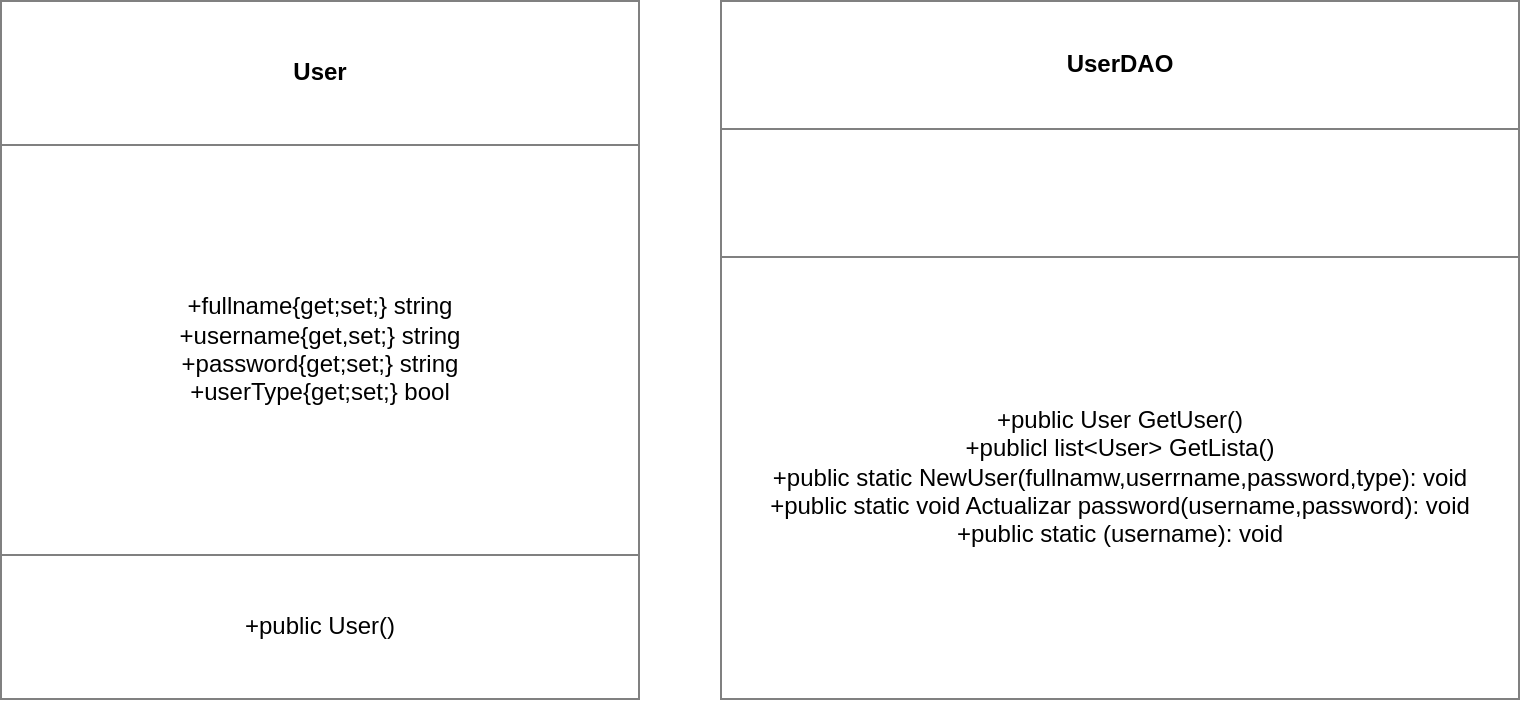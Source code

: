 <mxfile version="13.0.6" type="device"><diagram id="kmL3XW2NfE2bTjsIPLhc" name="Page-1"><mxGraphModel dx="1556" dy="767" grid="1" gridSize="10" guides="1" tooltips="1" connect="1" arrows="1" fold="1" page="1" pageScale="1" pageWidth="827" pageHeight="1169" math="0" shadow="0"><root><mxCell id="0"/><mxCell id="1" parent="0"/><mxCell id="zyVbdvRAKDC6p_pPtLRM-2" value="&lt;table border=&quot;1&quot; width=&quot;100%&quot; cellpadding=&quot;4&quot; style=&quot;width: 100% ; height: 100% ; border-collapse: collapse&quot;&gt;&lt;tbody&gt;&lt;tr&gt;&lt;th align=&quot;center&quot;&gt;User&lt;br&gt;&lt;/th&gt;&lt;/tr&gt;&lt;tr&gt;&lt;td align=&quot;center&quot;&gt;+fullname{get;set;} string&lt;br&gt;+username{get,set;} string&lt;br&gt;+password{get;set;} string&lt;br&gt;+userType{get;set;} bool&lt;/td&gt;&lt;/tr&gt;&lt;tr&gt;&lt;td align=&quot;center&quot;&gt;+public User()&lt;/td&gt;&lt;/tr&gt;&lt;/tbody&gt;&lt;/table&gt;" style="text;html=1;strokeColor=none;fillColor=none;overflow=fill;" vertex="1" parent="1"><mxGeometry x="-700" y="20" width="320" height="350" as="geometry"/></mxCell><mxCell id="zyVbdvRAKDC6p_pPtLRM-3" value="&lt;table border=&quot;1&quot; width=&quot;100%&quot; cellpadding=&quot;4&quot; style=&quot;width: 100% ; height: 100% ; border-collapse: collapse&quot;&gt;&lt;tbody&gt;&lt;tr&gt;&lt;th align=&quot;center&quot;&gt;UserDAO&lt;br&gt;&lt;/th&gt;&lt;/tr&gt;&lt;tr&gt;&lt;td align=&quot;center&quot;&gt;&lt;br&gt;&lt;/td&gt;&lt;/tr&gt;&lt;tr&gt;&lt;td align=&quot;center&quot;&gt;+public User GetUser()&lt;br&gt;+publicl list&amp;lt;User&amp;gt; GetLista()&lt;br&gt;+public static NewUser(fullnamw,userrname,password,type): void&lt;br&gt;+public static void Actualizar password(username,password): void&lt;br&gt;+public static (username): void&lt;br&gt;&lt;/td&gt;&lt;/tr&gt;&lt;/tbody&gt;&lt;/table&gt;" style="text;html=1;strokeColor=none;fillColor=none;overflow=fill;" vertex="1" parent="1"><mxGeometry x="-340" y="20" width="400" height="350" as="geometry"/></mxCell></root></mxGraphModel></diagram></mxfile>